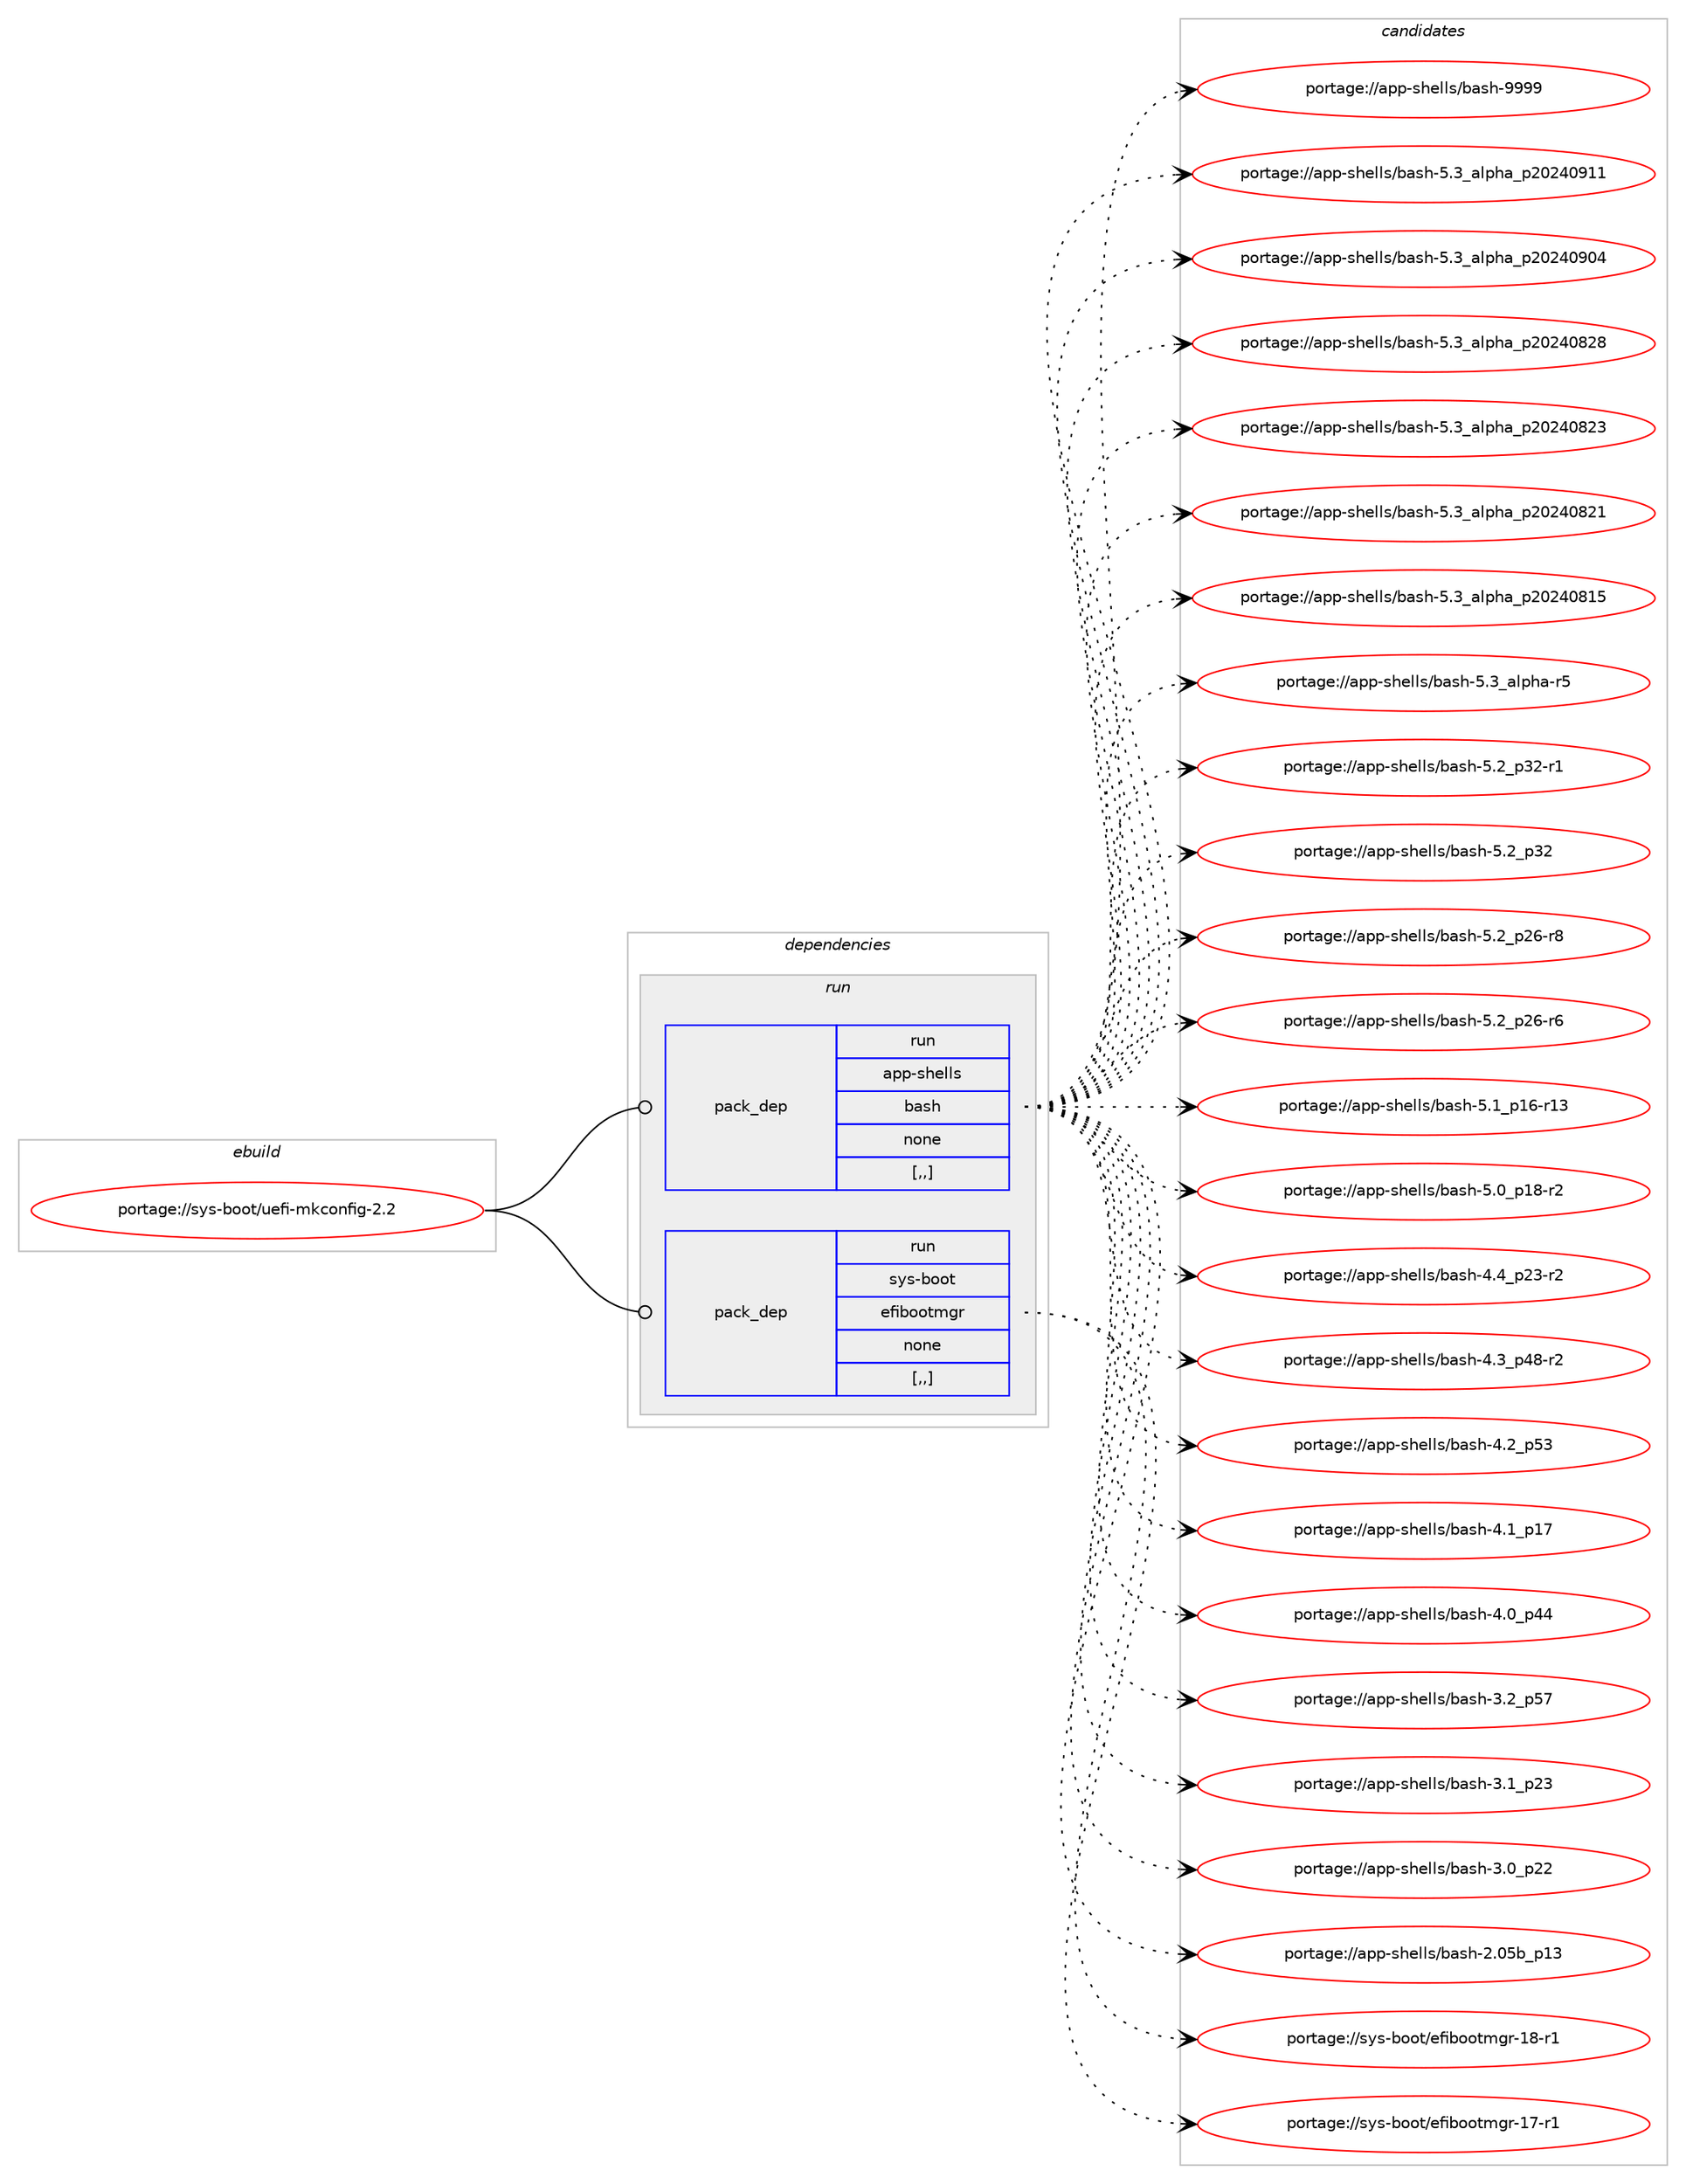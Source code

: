 digraph prolog {

# *************
# Graph options
# *************

newrank=true;
concentrate=true;
compound=true;
graph [rankdir=LR,fontname=Helvetica,fontsize=10,ranksep=1.5];#, ranksep=2.5, nodesep=0.2];
edge  [arrowhead=vee];
node  [fontname=Helvetica,fontsize=10];

# **********
# The ebuild
# **********

subgraph cluster_leftcol {
color=gray;
label=<<i>ebuild</i>>;
id [label="portage://sys-boot/uefi-mkconfig-2.2", color=red, width=4, href="../sys-boot/uefi-mkconfig-2.2.svg"];
}

# ****************
# The dependencies
# ****************

subgraph cluster_midcol {
color=gray;
label=<<i>dependencies</i>>;
subgraph cluster_compile {
fillcolor="#eeeeee";
style=filled;
label=<<i>compile</i>>;
}
subgraph cluster_compileandrun {
fillcolor="#eeeeee";
style=filled;
label=<<i>compile and run</i>>;
}
subgraph cluster_run {
fillcolor="#eeeeee";
style=filled;
label=<<i>run</i>>;
subgraph pack684686 {
dependency939220 [label=<<TABLE BORDER="0" CELLBORDER="1" CELLSPACING="0" CELLPADDING="4" WIDTH="220"><TR><TD ROWSPAN="6" CELLPADDING="30">pack_dep</TD></TR><TR><TD WIDTH="110">run</TD></TR><TR><TD>app-shells</TD></TR><TR><TD>bash</TD></TR><TR><TD>none</TD></TR><TR><TD>[,,]</TD></TR></TABLE>>, shape=none, color=blue];
}
id:e -> dependency939220:w [weight=20,style="solid",arrowhead="odot"];
subgraph pack684687 {
dependency939221 [label=<<TABLE BORDER="0" CELLBORDER="1" CELLSPACING="0" CELLPADDING="4" WIDTH="220"><TR><TD ROWSPAN="6" CELLPADDING="30">pack_dep</TD></TR><TR><TD WIDTH="110">run</TD></TR><TR><TD>sys-boot</TD></TR><TR><TD>efibootmgr</TD></TR><TR><TD>none</TD></TR><TR><TD>[,,]</TD></TR></TABLE>>, shape=none, color=blue];
}
id:e -> dependency939221:w [weight=20,style="solid",arrowhead="odot"];
}
}

# **************
# The candidates
# **************

subgraph cluster_choices {
rank=same;
color=gray;
label=<<i>candidates</i>>;

subgraph choice684686 {
color=black;
nodesep=1;
choice97112112451151041011081081154798971151044557575757 [label="portage://app-shells/bash-9999", color=red, width=4,href="../app-shells/bash-9999.svg"];
choice971121124511510410110810811547989711510445534651959710811210497951125048505248574949 [label="portage://app-shells/bash-5.3_alpha_p20240911", color=red, width=4,href="../app-shells/bash-5.3_alpha_p20240911.svg"];
choice971121124511510410110810811547989711510445534651959710811210497951125048505248574852 [label="portage://app-shells/bash-5.3_alpha_p20240904", color=red, width=4,href="../app-shells/bash-5.3_alpha_p20240904.svg"];
choice971121124511510410110810811547989711510445534651959710811210497951125048505248565056 [label="portage://app-shells/bash-5.3_alpha_p20240828", color=red, width=4,href="../app-shells/bash-5.3_alpha_p20240828.svg"];
choice971121124511510410110810811547989711510445534651959710811210497951125048505248565051 [label="portage://app-shells/bash-5.3_alpha_p20240823", color=red, width=4,href="../app-shells/bash-5.3_alpha_p20240823.svg"];
choice971121124511510410110810811547989711510445534651959710811210497951125048505248565049 [label="portage://app-shells/bash-5.3_alpha_p20240821", color=red, width=4,href="../app-shells/bash-5.3_alpha_p20240821.svg"];
choice971121124511510410110810811547989711510445534651959710811210497951125048505248564953 [label="portage://app-shells/bash-5.3_alpha_p20240815", color=red, width=4,href="../app-shells/bash-5.3_alpha_p20240815.svg"];
choice9711211245115104101108108115479897115104455346519597108112104974511453 [label="portage://app-shells/bash-5.3_alpha-r5", color=red, width=4,href="../app-shells/bash-5.3_alpha-r5.svg"];
choice9711211245115104101108108115479897115104455346509511251504511449 [label="portage://app-shells/bash-5.2_p32-r1", color=red, width=4,href="../app-shells/bash-5.2_p32-r1.svg"];
choice971121124511510410110810811547989711510445534650951125150 [label="portage://app-shells/bash-5.2_p32", color=red, width=4,href="../app-shells/bash-5.2_p32.svg"];
choice9711211245115104101108108115479897115104455346509511250544511456 [label="portage://app-shells/bash-5.2_p26-r8", color=red, width=4,href="../app-shells/bash-5.2_p26-r8.svg"];
choice9711211245115104101108108115479897115104455346509511250544511454 [label="portage://app-shells/bash-5.2_p26-r6", color=red, width=4,href="../app-shells/bash-5.2_p26-r6.svg"];
choice971121124511510410110810811547989711510445534649951124954451144951 [label="portage://app-shells/bash-5.1_p16-r13", color=red, width=4,href="../app-shells/bash-5.1_p16-r13.svg"];
choice9711211245115104101108108115479897115104455346489511249564511450 [label="portage://app-shells/bash-5.0_p18-r2", color=red, width=4,href="../app-shells/bash-5.0_p18-r2.svg"];
choice9711211245115104101108108115479897115104455246529511250514511450 [label="portage://app-shells/bash-4.4_p23-r2", color=red, width=4,href="../app-shells/bash-4.4_p23-r2.svg"];
choice9711211245115104101108108115479897115104455246519511252564511450 [label="portage://app-shells/bash-4.3_p48-r2", color=red, width=4,href="../app-shells/bash-4.3_p48-r2.svg"];
choice971121124511510410110810811547989711510445524650951125351 [label="portage://app-shells/bash-4.2_p53", color=red, width=4,href="../app-shells/bash-4.2_p53.svg"];
choice971121124511510410110810811547989711510445524649951124955 [label="portage://app-shells/bash-4.1_p17", color=red, width=4,href="../app-shells/bash-4.1_p17.svg"];
choice971121124511510410110810811547989711510445524648951125252 [label="portage://app-shells/bash-4.0_p44", color=red, width=4,href="../app-shells/bash-4.0_p44.svg"];
choice971121124511510410110810811547989711510445514650951125355 [label="portage://app-shells/bash-3.2_p57", color=red, width=4,href="../app-shells/bash-3.2_p57.svg"];
choice971121124511510410110810811547989711510445514649951125051 [label="portage://app-shells/bash-3.1_p23", color=red, width=4,href="../app-shells/bash-3.1_p23.svg"];
choice971121124511510410110810811547989711510445514648951125050 [label="portage://app-shells/bash-3.0_p22", color=red, width=4,href="../app-shells/bash-3.0_p22.svg"];
choice9711211245115104101108108115479897115104455046485398951124951 [label="portage://app-shells/bash-2.05b_p13", color=red, width=4,href="../app-shells/bash-2.05b_p13.svg"];
dependency939220:e -> choice97112112451151041011081081154798971151044557575757:w [style=dotted,weight="100"];
dependency939220:e -> choice971121124511510410110810811547989711510445534651959710811210497951125048505248574949:w [style=dotted,weight="100"];
dependency939220:e -> choice971121124511510410110810811547989711510445534651959710811210497951125048505248574852:w [style=dotted,weight="100"];
dependency939220:e -> choice971121124511510410110810811547989711510445534651959710811210497951125048505248565056:w [style=dotted,weight="100"];
dependency939220:e -> choice971121124511510410110810811547989711510445534651959710811210497951125048505248565051:w [style=dotted,weight="100"];
dependency939220:e -> choice971121124511510410110810811547989711510445534651959710811210497951125048505248565049:w [style=dotted,weight="100"];
dependency939220:e -> choice971121124511510410110810811547989711510445534651959710811210497951125048505248564953:w [style=dotted,weight="100"];
dependency939220:e -> choice9711211245115104101108108115479897115104455346519597108112104974511453:w [style=dotted,weight="100"];
dependency939220:e -> choice9711211245115104101108108115479897115104455346509511251504511449:w [style=dotted,weight="100"];
dependency939220:e -> choice971121124511510410110810811547989711510445534650951125150:w [style=dotted,weight="100"];
dependency939220:e -> choice9711211245115104101108108115479897115104455346509511250544511456:w [style=dotted,weight="100"];
dependency939220:e -> choice9711211245115104101108108115479897115104455346509511250544511454:w [style=dotted,weight="100"];
dependency939220:e -> choice971121124511510410110810811547989711510445534649951124954451144951:w [style=dotted,weight="100"];
dependency939220:e -> choice9711211245115104101108108115479897115104455346489511249564511450:w [style=dotted,weight="100"];
dependency939220:e -> choice9711211245115104101108108115479897115104455246529511250514511450:w [style=dotted,weight="100"];
dependency939220:e -> choice9711211245115104101108108115479897115104455246519511252564511450:w [style=dotted,weight="100"];
dependency939220:e -> choice971121124511510410110810811547989711510445524650951125351:w [style=dotted,weight="100"];
dependency939220:e -> choice971121124511510410110810811547989711510445524649951124955:w [style=dotted,weight="100"];
dependency939220:e -> choice971121124511510410110810811547989711510445524648951125252:w [style=dotted,weight="100"];
dependency939220:e -> choice971121124511510410110810811547989711510445514650951125355:w [style=dotted,weight="100"];
dependency939220:e -> choice971121124511510410110810811547989711510445514649951125051:w [style=dotted,weight="100"];
dependency939220:e -> choice971121124511510410110810811547989711510445514648951125050:w [style=dotted,weight="100"];
dependency939220:e -> choice9711211245115104101108108115479897115104455046485398951124951:w [style=dotted,weight="100"];
}
subgraph choice684687 {
color=black;
nodesep=1;
choice115121115459811111111647101102105981111111161091031144549564511449 [label="portage://sys-boot/efibootmgr-18-r1", color=red, width=4,href="../sys-boot/efibootmgr-18-r1.svg"];
choice115121115459811111111647101102105981111111161091031144549554511449 [label="portage://sys-boot/efibootmgr-17-r1", color=red, width=4,href="../sys-boot/efibootmgr-17-r1.svg"];
dependency939221:e -> choice115121115459811111111647101102105981111111161091031144549564511449:w [style=dotted,weight="100"];
dependency939221:e -> choice115121115459811111111647101102105981111111161091031144549554511449:w [style=dotted,weight="100"];
}
}

}
